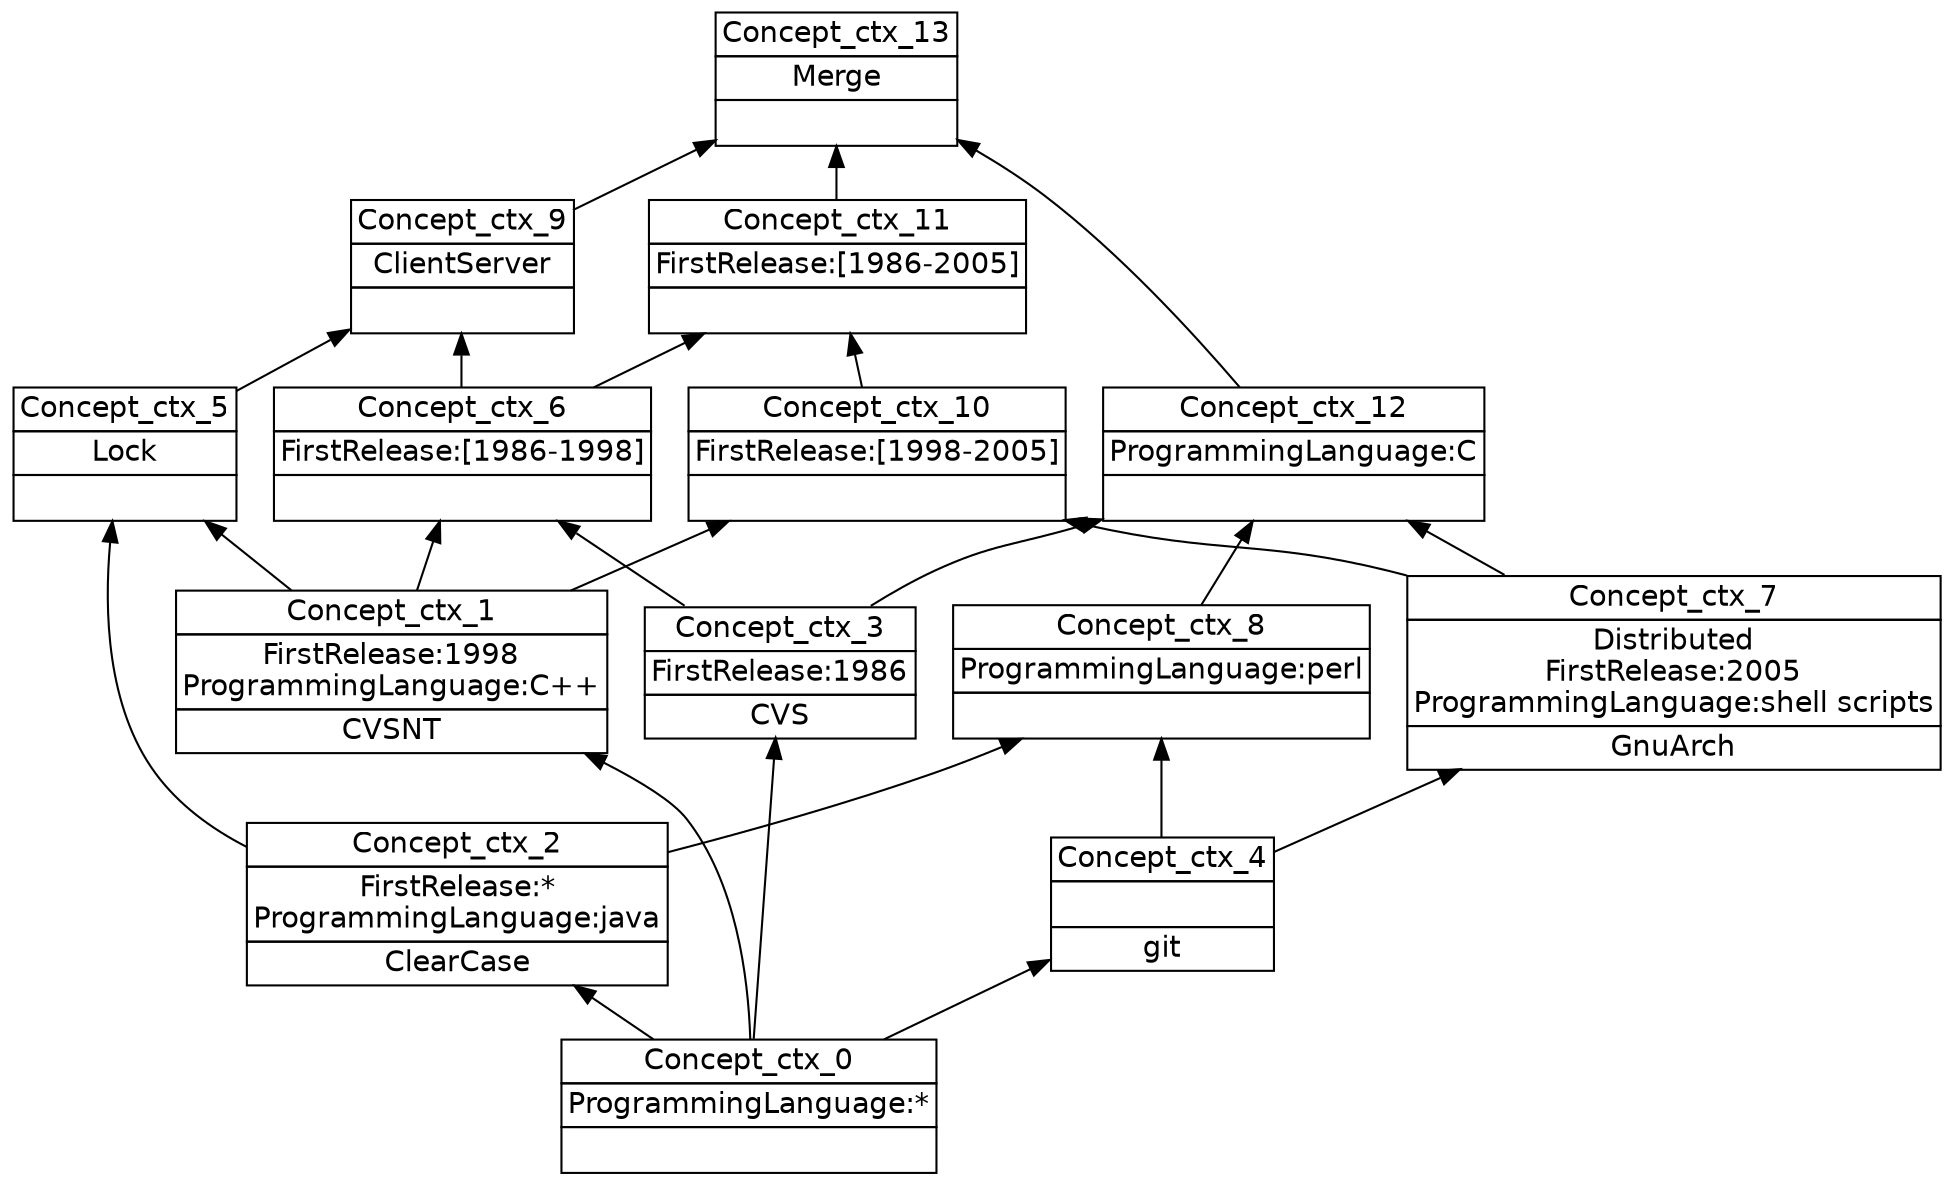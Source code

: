 digraph G { 
	rankdir=BT;
	margin=0;
	node [margin="0.03,0.03",fontname="DejaVu Sans"];
	ranksep=0.3;
	nodesep=0.2;
//graph[label="name:ctx,concept number:14,object number:5,attribute number:17"
20 [shape=none,label=<<table border="0" cellborder="1" cellspacing="0" port="p"><tr><td>Concept_ctx_3</td></tr><tr><td>FirstRelease:1986<br/></td></tr><tr><td>CVS<br/></td></tr></table>>];
21 [shape=none,label=<<table border="0" cellborder="1" cellspacing="0" port="p"><tr><td>Concept_ctx_1</td></tr><tr><td>FirstRelease:1998<br/>ProgrammingLanguage:C++<br/></td></tr><tr><td>CVSNT<br/></td></tr></table>>];
25 [shape=none,label=<<table border="0" cellborder="1" cellspacing="0" port="p"><tr><td>Concept_ctx_2</td></tr><tr><td>FirstRelease:*<br/>ProgrammingLanguage:java<br/></td></tr><tr><td>ClearCase<br/></td></tr></table>>];
27 [shape=none,label=<<table border="0" cellborder="1" cellspacing="0" port="p"><tr><td>Concept_ctx_4</td></tr><tr><td><br/></td></tr><tr><td>git<br/></td></tr></table>>];
17 [shape=none,label=<<table border="0" cellborder="1" cellspacing="0" port="p"><tr><td>Concept_ctx_7</td></tr><tr><td>Distributed<br/>FirstRelease:2005<br/>ProgrammingLanguage:shell scripts<br/></td></tr><tr><td>GnuArch<br/></td></tr></table>>];
19 [shape=none,label=<<table border="0" cellborder="1" cellspacing="0" port="p"><tr><td>Concept_ctx_5</td></tr><tr><td>Lock<br/></td></tr><tr><td><br/></td></tr></table>>];
22 [shape=none,label=<<table border="0" cellborder="1" cellspacing="0" port="p"><tr><td>Concept_ctx_6</td></tr><tr><td>FirstRelease:[1986-1998]<br/></td></tr><tr><td><br/></td></tr></table>>];
28 [shape=none,label=<<table border="0" cellborder="1" cellspacing="0" port="p"><tr><td>Concept_ctx_8</td></tr><tr><td>ProgrammingLanguage:perl<br/></td></tr><tr><td><br/></td></tr></table>>];
16 [shape=none,label=<<table border="0" cellborder="1" cellspacing="0" port="p"><tr><td>Concept_ctx_9</td></tr><tr><td>ClientServer<br/></td></tr><tr><td><br/></td></tr></table>>];
23 [shape=none,label=<<table border="0" cellborder="1" cellspacing="0" port="p"><tr><td>Concept_ctx_10</td></tr><tr><td>FirstRelease:[1998-2005]<br/></td></tr><tr><td><br/></td></tr></table>>];
24 [shape=none,label=<<table border="0" cellborder="1" cellspacing="0" port="p"><tr><td>Concept_ctx_11</td></tr><tr><td>FirstRelease:[1986-2005]<br/></td></tr><tr><td><br/></td></tr></table>>];
26 [shape=none,label=<<table border="0" cellborder="1" cellspacing="0" port="p"><tr><td>Concept_ctx_12</td></tr><tr><td>ProgrammingLanguage:C<br/></td></tr><tr><td><br/></td></tr></table>>];
18 [shape=none,label=<<table border="0" cellborder="1" cellspacing="0" port="p"><tr><td>Concept_ctx_13</td></tr><tr><td>Merge<br/></td></tr><tr><td><br/></td></tr></table>>];
29 [shape=none,label=<<table border="0" cellborder="1" cellspacing="0" port="p"><tr><td>Concept_ctx_0</td></tr><tr><td>ProgrammingLanguage:*<br/></td></tr><tr><td><br/></td></tr></table>>];
	29:p -> 20:p
	29:p -> 21:p
	29:p -> 25:p
	29:p -> 27:p
	27:p -> 17:p
	21:p -> 19:p
	25:p -> 19:p
	21:p -> 22:p
	20:p -> 22:p
	27:p -> 28:p
	25:p -> 28:p
	19:p -> 16:p
	22:p -> 16:p
	21:p -> 23:p
	17:p -> 23:p
	23:p -> 24:p
	22:p -> 24:p
	17:p -> 26:p
	28:p -> 26:p
	20:p -> 26:p
	16:p -> 18:p
	24:p -> 18:p
	26:p -> 18:p
}